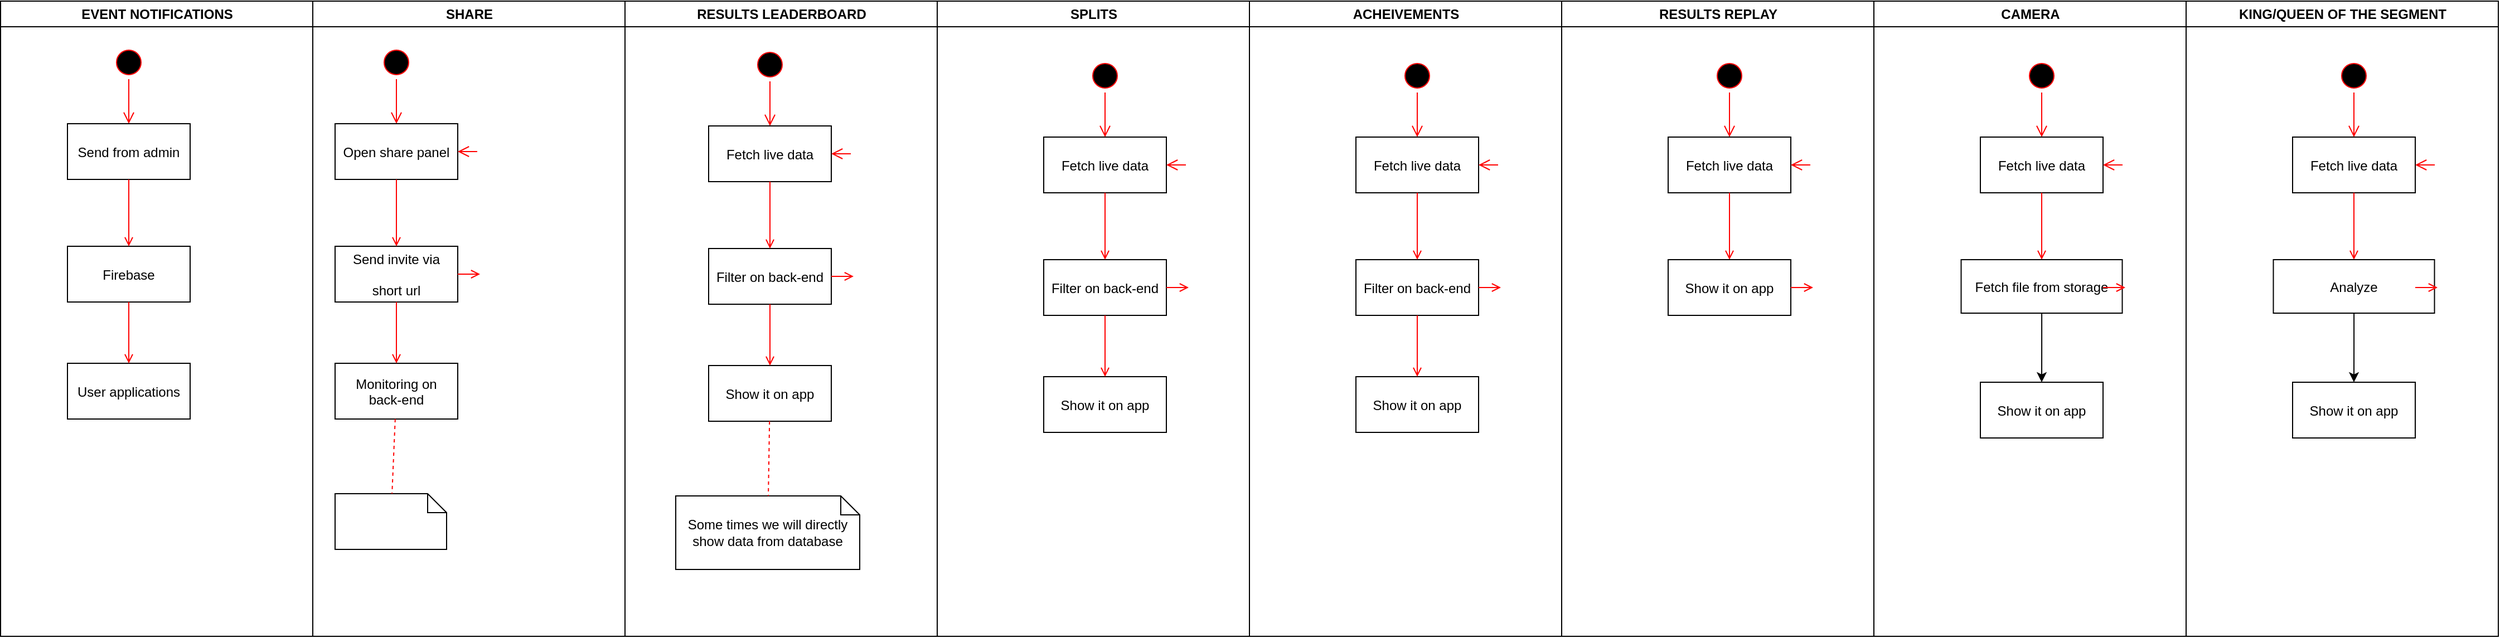 <mxfile version="14.9.6" type="github"><diagram name="Page-1" id="e7e014a7-5840-1c2e-5031-d8a46d1fe8dd"><mxGraphModel dx="1422" dy="780" grid="1" gridSize="10" guides="1" tooltips="1" connect="1" arrows="1" fold="1" page="1" pageScale="1" pageWidth="1169" pageHeight="826" background="none" math="0" shadow="0"><root><mxCell id="0"/><mxCell id="1" parent="0"/><mxCell id="2" value="EVENT NOTIFICATIONS" style="swimlane;whiteSpace=wrap" parent="1" vertex="1"><mxGeometry x="164.5" y="128" width="280" height="570" as="geometry"/></mxCell><mxCell id="5" value="" style="ellipse;shape=startState;fillColor=#000000;strokeColor=#ff0000;" parent="2" vertex="1"><mxGeometry x="100" y="40" width="30" height="30" as="geometry"/></mxCell><mxCell id="6" value="" style="edgeStyle=elbowEdgeStyle;elbow=horizontal;verticalAlign=bottom;endArrow=open;endSize=8;strokeColor=#FF0000;endFill=1;rounded=0" parent="2" source="5" target="7" edge="1"><mxGeometry x="100" y="40" as="geometry"><mxPoint x="115" y="110" as="targetPoint"/></mxGeometry></mxCell><mxCell id="7" value="Send from admin" style="" parent="2" vertex="1"><mxGeometry x="60" y="110" width="110" height="50" as="geometry"/></mxCell><mxCell id="8" value="Firebase" style="" parent="2" vertex="1"><mxGeometry x="60" y="220" width="110" height="50" as="geometry"/></mxCell><mxCell id="9" value="" style="endArrow=open;strokeColor=#FF0000;endFill=1;rounded=0" parent="2" source="7" target="8" edge="1"><mxGeometry relative="1" as="geometry"/></mxCell><mxCell id="10" value="User applications " style="" parent="2" vertex="1"><mxGeometry x="60" y="325" width="110" height="50" as="geometry"/></mxCell><mxCell id="11" value="" style="endArrow=open;strokeColor=#FF0000;endFill=1;rounded=0" parent="2" source="8" target="10" edge="1"><mxGeometry relative="1" as="geometry"/></mxCell><mxCell id="3" value="SHARE" style="swimlane;whiteSpace=wrap" parent="1" vertex="1"><mxGeometry x="444.5" y="128" width="280" height="570" as="geometry"/></mxCell><mxCell id="13" value="" style="ellipse;shape=startState;fillColor=#000000;strokeColor=#ff0000;" parent="3" vertex="1"><mxGeometry x="60" y="40" width="30" height="30" as="geometry"/></mxCell><mxCell id="14" value="" style="edgeStyle=elbowEdgeStyle;elbow=horizontal;verticalAlign=bottom;endArrow=open;endSize=8;strokeColor=#FF0000;endFill=1;rounded=0" parent="3" source="13" target="15" edge="1"><mxGeometry x="40" y="20" as="geometry"><mxPoint x="55" y="90" as="targetPoint"/></mxGeometry></mxCell><mxCell id="15" value="Open share panel " style="" parent="3" vertex="1"><mxGeometry x="20" y="110" width="110" height="50" as="geometry"/></mxCell><mxCell id="16" value="Send invite via &#xA;&#xA;short url" style="" parent="3" vertex="1"><mxGeometry x="20" y="220" width="110" height="50" as="geometry"/></mxCell><mxCell id="17" value="" style="endArrow=open;strokeColor=#FF0000;endFill=1;rounded=0" parent="3" source="15" target="16" edge="1"><mxGeometry relative="1" as="geometry"/></mxCell><mxCell id="18" value="Monitoring on&#xA;back-end" style="" parent="3" vertex="1"><mxGeometry x="20" y="325" width="110" height="50" as="geometry"/></mxCell><mxCell id="19" value="" style="endArrow=open;strokeColor=#FF0000;endFill=1;rounded=0" parent="3" source="16" target="18" edge="1"><mxGeometry relative="1" as="geometry"/></mxCell><mxCell id="24" value="" style="endArrow=open;strokeColor=#FF0000;endFill=1;rounded=0" parent="3" source="16" edge="1"><mxGeometry relative="1" as="geometry"><mxPoint x="150" y="245" as="targetPoint"/></mxGeometry></mxCell><mxCell id="26" value="" style="edgeStyle=elbowEdgeStyle;elbow=horizontal;verticalAlign=bottom;endArrow=open;endSize=8;strokeColor=#FF0000;endFill=1;rounded=0" parent="3" target="15" edge="1"><mxGeometry x="130" y="90" as="geometry"><mxPoint x="230" y="140" as="targetPoint"/><mxPoint x="147.5" y="135" as="sourcePoint"/></mxGeometry></mxCell><mxCell id="31" value="" style="shape=note;whiteSpace=wrap;size=17" parent="3" vertex="1"><mxGeometry x="20" y="442" width="100" height="50" as="geometry"/></mxCell><mxCell id="32" value="" style="endArrow=none;strokeColor=#FF0000;endFill=0;rounded=0;dashed=1" parent="3" source="18" target="31" edge="1"><mxGeometry relative="1" as="geometry"/></mxCell><mxCell id="4" value="RESULTS LEADERBOARD" style="swimlane;whiteSpace=wrap" parent="1" vertex="1"><mxGeometry x="724.5" y="128" width="280" height="570" as="geometry"/></mxCell><mxCell id="axMV0dmE0Cwp2PHtzFfn-47" value="" style="ellipse;shape=startState;fillColor=#000000;strokeColor=#ff0000;" vertex="1" parent="4"><mxGeometry x="115" y="42" width="30" height="30" as="geometry"/></mxCell><mxCell id="axMV0dmE0Cwp2PHtzFfn-48" value="" style="edgeStyle=elbowEdgeStyle;elbow=horizontal;verticalAlign=bottom;endArrow=open;endSize=8;strokeColor=#FF0000;endFill=1;rounded=0" edge="1" parent="4" source="axMV0dmE0Cwp2PHtzFfn-47" target="axMV0dmE0Cwp2PHtzFfn-49"><mxGeometry x="-349.5" y="-106" as="geometry"><mxPoint x="-334.5" y="-36" as="targetPoint"/></mxGeometry></mxCell><mxCell id="axMV0dmE0Cwp2PHtzFfn-49" value="Fetch live data" style="" vertex="1" parent="4"><mxGeometry x="75" y="112" width="110" height="50" as="geometry"/></mxCell><mxCell id="axMV0dmE0Cwp2PHtzFfn-50" value="Filter on back-end " style="" vertex="1" parent="4"><mxGeometry x="75" y="222" width="110" height="50" as="geometry"/></mxCell><mxCell id="axMV0dmE0Cwp2PHtzFfn-51" value="" style="endArrow=open;strokeColor=#FF0000;endFill=1;rounded=0" edge="1" parent="4" source="axMV0dmE0Cwp2PHtzFfn-49" target="axMV0dmE0Cwp2PHtzFfn-50"><mxGeometry relative="1" as="geometry"/></mxCell><mxCell id="axMV0dmE0Cwp2PHtzFfn-52" value="Show it on app" style="" vertex="1" parent="4"><mxGeometry x="75" y="327" width="110" height="50" as="geometry"/></mxCell><mxCell id="axMV0dmE0Cwp2PHtzFfn-53" value="" style="endArrow=open;strokeColor=#FF0000;endFill=1;rounded=0" edge="1" parent="4" source="axMV0dmE0Cwp2PHtzFfn-50" target="axMV0dmE0Cwp2PHtzFfn-52"><mxGeometry relative="1" as="geometry"/></mxCell><mxCell id="axMV0dmE0Cwp2PHtzFfn-54" value="" style="endArrow=open;strokeColor=#FF0000;endFill=1;rounded=0" edge="1" parent="4" source="axMV0dmE0Cwp2PHtzFfn-50"><mxGeometry relative="1" as="geometry"><mxPoint x="205" y="247" as="targetPoint"/></mxGeometry></mxCell><mxCell id="axMV0dmE0Cwp2PHtzFfn-55" value="" style="edgeStyle=elbowEdgeStyle;elbow=horizontal;verticalAlign=bottom;endArrow=open;endSize=8;strokeColor=#FF0000;endFill=1;rounded=0" edge="1" parent="4" target="axMV0dmE0Cwp2PHtzFfn-49"><mxGeometry x="-259.5" y="-36" as="geometry"><mxPoint x="-159.5" y="14" as="targetPoint"/><mxPoint x="202.5" y="137" as="sourcePoint"/></mxGeometry></mxCell><mxCell id="axMV0dmE0Cwp2PHtzFfn-56" value="Some times we will directly show data from database " style="shape=note;whiteSpace=wrap;size=17" vertex="1" parent="4"><mxGeometry x="45.5" y="444" width="165" height="66" as="geometry"/></mxCell><mxCell id="axMV0dmE0Cwp2PHtzFfn-57" value="" style="endArrow=none;strokeColor=#FF0000;endFill=0;rounded=0;dashed=1" edge="1" parent="4" source="axMV0dmE0Cwp2PHtzFfn-52" target="axMV0dmE0Cwp2PHtzFfn-56"><mxGeometry relative="1" as="geometry"/></mxCell><mxCell id="axMV0dmE0Cwp2PHtzFfn-58" value="SPLITS" style="swimlane;whiteSpace=wrap" vertex="1" parent="1"><mxGeometry x="1004.5" y="128" width="280" height="570" as="geometry"/></mxCell><mxCell id="axMV0dmE0Cwp2PHtzFfn-72" value="" style="ellipse;shape=startState;fillColor=#000000;strokeColor=#ff0000;" vertex="1" parent="axMV0dmE0Cwp2PHtzFfn-58"><mxGeometry x="135.5" y="52" width="30" height="30" as="geometry"/></mxCell><mxCell id="axMV0dmE0Cwp2PHtzFfn-73" value="" style="edgeStyle=elbowEdgeStyle;elbow=horizontal;verticalAlign=bottom;endArrow=open;endSize=8;strokeColor=#FF0000;endFill=1;rounded=0" edge="1" parent="axMV0dmE0Cwp2PHtzFfn-58" source="axMV0dmE0Cwp2PHtzFfn-72" target="axMV0dmE0Cwp2PHtzFfn-74"><mxGeometry x="-1053.5" y="-224" as="geometry"><mxPoint x="-1038.5" y="-154" as="targetPoint"/></mxGeometry></mxCell><mxCell id="axMV0dmE0Cwp2PHtzFfn-74" value="Fetch live data" style="" vertex="1" parent="axMV0dmE0Cwp2PHtzFfn-58"><mxGeometry x="95.5" y="122" width="110" height="50" as="geometry"/></mxCell><mxCell id="axMV0dmE0Cwp2PHtzFfn-75" value="Filter on back-end " style="" vertex="1" parent="axMV0dmE0Cwp2PHtzFfn-58"><mxGeometry x="95.5" y="232" width="110" height="50" as="geometry"/></mxCell><mxCell id="axMV0dmE0Cwp2PHtzFfn-76" value="" style="endArrow=open;strokeColor=#FF0000;endFill=1;rounded=0" edge="1" parent="axMV0dmE0Cwp2PHtzFfn-58" source="axMV0dmE0Cwp2PHtzFfn-74" target="axMV0dmE0Cwp2PHtzFfn-75"><mxGeometry relative="1" as="geometry"/></mxCell><mxCell id="axMV0dmE0Cwp2PHtzFfn-77" value="Show it on app" style="" vertex="1" parent="axMV0dmE0Cwp2PHtzFfn-58"><mxGeometry x="95.5" y="337" width="110" height="50" as="geometry"/></mxCell><mxCell id="axMV0dmE0Cwp2PHtzFfn-78" value="" style="endArrow=open;strokeColor=#FF0000;endFill=1;rounded=0" edge="1" parent="axMV0dmE0Cwp2PHtzFfn-58" source="axMV0dmE0Cwp2PHtzFfn-75" target="axMV0dmE0Cwp2PHtzFfn-77"><mxGeometry relative="1" as="geometry"/></mxCell><mxCell id="axMV0dmE0Cwp2PHtzFfn-79" value="" style="endArrow=open;strokeColor=#FF0000;endFill=1;rounded=0" edge="1" parent="axMV0dmE0Cwp2PHtzFfn-58" source="axMV0dmE0Cwp2PHtzFfn-75"><mxGeometry relative="1" as="geometry"><mxPoint x="225.5" y="257" as="targetPoint"/></mxGeometry></mxCell><mxCell id="axMV0dmE0Cwp2PHtzFfn-80" value="" style="edgeStyle=elbowEdgeStyle;elbow=horizontal;verticalAlign=bottom;endArrow=open;endSize=8;strokeColor=#FF0000;endFill=1;rounded=0" edge="1" parent="axMV0dmE0Cwp2PHtzFfn-58" target="axMV0dmE0Cwp2PHtzFfn-74"><mxGeometry x="-963.5" y="-154" as="geometry"><mxPoint x="-863.5" y="-104" as="targetPoint"/><mxPoint x="223" y="147" as="sourcePoint"/></mxGeometry></mxCell><mxCell id="axMV0dmE0Cwp2PHtzFfn-82" value="RESULTS REPLAY" style="swimlane;whiteSpace=wrap" vertex="1" parent="1"><mxGeometry x="1564.5" y="128" width="280" height="570" as="geometry"/></mxCell><mxCell id="axMV0dmE0Cwp2PHtzFfn-83" value="" style="ellipse;shape=startState;fillColor=#000000;strokeColor=#ff0000;" vertex="1" parent="axMV0dmE0Cwp2PHtzFfn-82"><mxGeometry x="135.5" y="52" width="30" height="30" as="geometry"/></mxCell><mxCell id="axMV0dmE0Cwp2PHtzFfn-84" value="" style="edgeStyle=elbowEdgeStyle;elbow=horizontal;verticalAlign=bottom;endArrow=open;endSize=8;strokeColor=#FF0000;endFill=1;rounded=0" edge="1" parent="axMV0dmE0Cwp2PHtzFfn-82" source="axMV0dmE0Cwp2PHtzFfn-83" target="axMV0dmE0Cwp2PHtzFfn-85"><mxGeometry x="-1053.5" y="-224" as="geometry"><mxPoint x="-1038.5" y="-154" as="targetPoint"/></mxGeometry></mxCell><mxCell id="axMV0dmE0Cwp2PHtzFfn-85" value="Fetch live data" style="" vertex="1" parent="axMV0dmE0Cwp2PHtzFfn-82"><mxGeometry x="95.5" y="122" width="110" height="50" as="geometry"/></mxCell><mxCell id="axMV0dmE0Cwp2PHtzFfn-87" value="" style="endArrow=open;strokeColor=#FF0000;endFill=1;rounded=0" edge="1" parent="axMV0dmE0Cwp2PHtzFfn-82" source="axMV0dmE0Cwp2PHtzFfn-85"><mxGeometry relative="1" as="geometry"><mxPoint x="150.5" y="232" as="targetPoint"/></mxGeometry></mxCell><mxCell id="axMV0dmE0Cwp2PHtzFfn-88" value="Show it on app" style="" vertex="1" parent="axMV0dmE0Cwp2PHtzFfn-82"><mxGeometry x="95.5" y="232" width="110" height="50" as="geometry"/></mxCell><mxCell id="axMV0dmE0Cwp2PHtzFfn-90" value="" style="endArrow=open;strokeColor=#FF0000;endFill=1;rounded=0" edge="1" parent="axMV0dmE0Cwp2PHtzFfn-82"><mxGeometry relative="1" as="geometry"><mxPoint x="225.5" y="257" as="targetPoint"/><mxPoint x="205.5" y="257" as="sourcePoint"/></mxGeometry></mxCell><mxCell id="axMV0dmE0Cwp2PHtzFfn-91" value="" style="edgeStyle=elbowEdgeStyle;elbow=horizontal;verticalAlign=bottom;endArrow=open;endSize=8;strokeColor=#FF0000;endFill=1;rounded=0" edge="1" parent="axMV0dmE0Cwp2PHtzFfn-82" target="axMV0dmE0Cwp2PHtzFfn-85"><mxGeometry x="-963.5" y="-154" as="geometry"><mxPoint x="-863.5" y="-104" as="targetPoint"/><mxPoint x="223" y="147" as="sourcePoint"/></mxGeometry></mxCell><mxCell id="axMV0dmE0Cwp2PHtzFfn-92" value="ACHEIVEMENTS" style="swimlane;whiteSpace=wrap" vertex="1" parent="1"><mxGeometry x="1284.5" y="128" width="280" height="570" as="geometry"/></mxCell><mxCell id="axMV0dmE0Cwp2PHtzFfn-93" value="" style="ellipse;shape=startState;fillColor=#000000;strokeColor=#ff0000;" vertex="1" parent="axMV0dmE0Cwp2PHtzFfn-92"><mxGeometry x="135.5" y="52" width="30" height="30" as="geometry"/></mxCell><mxCell id="axMV0dmE0Cwp2PHtzFfn-94" value="" style="edgeStyle=elbowEdgeStyle;elbow=horizontal;verticalAlign=bottom;endArrow=open;endSize=8;strokeColor=#FF0000;endFill=1;rounded=0" edge="1" parent="axMV0dmE0Cwp2PHtzFfn-92" source="axMV0dmE0Cwp2PHtzFfn-93" target="axMV0dmE0Cwp2PHtzFfn-95"><mxGeometry x="-1053.5" y="-224" as="geometry"><mxPoint x="-1038.5" y="-154" as="targetPoint"/></mxGeometry></mxCell><mxCell id="axMV0dmE0Cwp2PHtzFfn-95" value="Fetch live data" style="" vertex="1" parent="axMV0dmE0Cwp2PHtzFfn-92"><mxGeometry x="95.5" y="122" width="110" height="50" as="geometry"/></mxCell><mxCell id="axMV0dmE0Cwp2PHtzFfn-96" value="Filter on back-end " style="" vertex="1" parent="axMV0dmE0Cwp2PHtzFfn-92"><mxGeometry x="95.5" y="232" width="110" height="50" as="geometry"/></mxCell><mxCell id="axMV0dmE0Cwp2PHtzFfn-97" value="" style="endArrow=open;strokeColor=#FF0000;endFill=1;rounded=0" edge="1" parent="axMV0dmE0Cwp2PHtzFfn-92" source="axMV0dmE0Cwp2PHtzFfn-95" target="axMV0dmE0Cwp2PHtzFfn-96"><mxGeometry relative="1" as="geometry"/></mxCell><mxCell id="axMV0dmE0Cwp2PHtzFfn-98" value="Show it on app" style="" vertex="1" parent="axMV0dmE0Cwp2PHtzFfn-92"><mxGeometry x="95.5" y="337" width="110" height="50" as="geometry"/></mxCell><mxCell id="axMV0dmE0Cwp2PHtzFfn-99" value="" style="endArrow=open;strokeColor=#FF0000;endFill=1;rounded=0" edge="1" parent="axMV0dmE0Cwp2PHtzFfn-92" source="axMV0dmE0Cwp2PHtzFfn-96" target="axMV0dmE0Cwp2PHtzFfn-98"><mxGeometry relative="1" as="geometry"/></mxCell><mxCell id="axMV0dmE0Cwp2PHtzFfn-100" value="" style="endArrow=open;strokeColor=#FF0000;endFill=1;rounded=0" edge="1" parent="axMV0dmE0Cwp2PHtzFfn-92" source="axMV0dmE0Cwp2PHtzFfn-96"><mxGeometry relative="1" as="geometry"><mxPoint x="225.5" y="257" as="targetPoint"/></mxGeometry></mxCell><mxCell id="axMV0dmE0Cwp2PHtzFfn-101" value="" style="edgeStyle=elbowEdgeStyle;elbow=horizontal;verticalAlign=bottom;endArrow=open;endSize=8;strokeColor=#FF0000;endFill=1;rounded=0" edge="1" parent="axMV0dmE0Cwp2PHtzFfn-92" target="axMV0dmE0Cwp2PHtzFfn-95"><mxGeometry x="-963.5" y="-154" as="geometry"><mxPoint x="-863.5" y="-104" as="targetPoint"/><mxPoint x="223" y="147" as="sourcePoint"/></mxGeometry></mxCell><mxCell id="axMV0dmE0Cwp2PHtzFfn-102" value="CAMERA" style="swimlane;whiteSpace=wrap" vertex="1" parent="1"><mxGeometry x="1844.5" y="128" width="280" height="570" as="geometry"/></mxCell><mxCell id="axMV0dmE0Cwp2PHtzFfn-103" value="" style="ellipse;shape=startState;fillColor=#000000;strokeColor=#ff0000;" vertex="1" parent="axMV0dmE0Cwp2PHtzFfn-102"><mxGeometry x="135.5" y="52" width="30" height="30" as="geometry"/></mxCell><mxCell id="axMV0dmE0Cwp2PHtzFfn-104" value="" style="edgeStyle=elbowEdgeStyle;elbow=horizontal;verticalAlign=bottom;endArrow=open;endSize=8;strokeColor=#FF0000;endFill=1;rounded=0" edge="1" parent="axMV0dmE0Cwp2PHtzFfn-102" source="axMV0dmE0Cwp2PHtzFfn-103" target="axMV0dmE0Cwp2PHtzFfn-105"><mxGeometry x="-1053.5" y="-224" as="geometry"><mxPoint x="-1038.5" y="-154" as="targetPoint"/></mxGeometry></mxCell><mxCell id="axMV0dmE0Cwp2PHtzFfn-105" value="Fetch live data" style="" vertex="1" parent="axMV0dmE0Cwp2PHtzFfn-102"><mxGeometry x="95.5" y="122" width="110" height="50" as="geometry"/></mxCell><mxCell id="axMV0dmE0Cwp2PHtzFfn-106" value="" style="endArrow=open;strokeColor=#FF0000;endFill=1;rounded=0" edge="1" parent="axMV0dmE0Cwp2PHtzFfn-102" source="axMV0dmE0Cwp2PHtzFfn-105"><mxGeometry relative="1" as="geometry"><mxPoint x="150.5" y="232" as="targetPoint"/></mxGeometry></mxCell><mxCell id="axMV0dmE0Cwp2PHtzFfn-111" value="" style="edgeStyle=orthogonalEdgeStyle;rounded=0;orthogonalLoop=1;jettySize=auto;html=1;" edge="1" parent="axMV0dmE0Cwp2PHtzFfn-102" source="axMV0dmE0Cwp2PHtzFfn-107" target="axMV0dmE0Cwp2PHtzFfn-110"><mxGeometry relative="1" as="geometry"/></mxCell><mxCell id="axMV0dmE0Cwp2PHtzFfn-107" value="Fetch file from storage" style="" vertex="1" parent="axMV0dmE0Cwp2PHtzFfn-102"><mxGeometry x="78.25" y="232" width="144.5" height="48" as="geometry"/></mxCell><mxCell id="axMV0dmE0Cwp2PHtzFfn-108" value="" style="endArrow=open;strokeColor=#FF0000;endFill=1;rounded=0" edge="1" parent="axMV0dmE0Cwp2PHtzFfn-102"><mxGeometry relative="1" as="geometry"><mxPoint x="225.5" y="257" as="targetPoint"/><mxPoint x="205.5" y="257" as="sourcePoint"/></mxGeometry></mxCell><mxCell id="axMV0dmE0Cwp2PHtzFfn-109" value="" style="edgeStyle=elbowEdgeStyle;elbow=horizontal;verticalAlign=bottom;endArrow=open;endSize=8;strokeColor=#FF0000;endFill=1;rounded=0" edge="1" parent="axMV0dmE0Cwp2PHtzFfn-102" target="axMV0dmE0Cwp2PHtzFfn-105"><mxGeometry x="-963.5" y="-154" as="geometry"><mxPoint x="-863.5" y="-104" as="targetPoint"/><mxPoint x="223" y="147" as="sourcePoint"/></mxGeometry></mxCell><mxCell id="axMV0dmE0Cwp2PHtzFfn-110" value="Show it on app" style="" vertex="1" parent="axMV0dmE0Cwp2PHtzFfn-102"><mxGeometry x="95.5" y="342" width="110" height="50" as="geometry"/></mxCell><mxCell id="axMV0dmE0Cwp2PHtzFfn-112" value="KING/QUEEN OF THE SEGMENT" style="swimlane;whiteSpace=wrap" vertex="1" parent="1"><mxGeometry x="2124.5" y="128" width="280" height="570" as="geometry"/></mxCell><mxCell id="axMV0dmE0Cwp2PHtzFfn-113" value="" style="ellipse;shape=startState;fillColor=#000000;strokeColor=#ff0000;" vertex="1" parent="axMV0dmE0Cwp2PHtzFfn-112"><mxGeometry x="135.5" y="52" width="30" height="30" as="geometry"/></mxCell><mxCell id="axMV0dmE0Cwp2PHtzFfn-114" value="" style="edgeStyle=elbowEdgeStyle;elbow=horizontal;verticalAlign=bottom;endArrow=open;endSize=8;strokeColor=#FF0000;endFill=1;rounded=0" edge="1" parent="axMV0dmE0Cwp2PHtzFfn-112" source="axMV0dmE0Cwp2PHtzFfn-113" target="axMV0dmE0Cwp2PHtzFfn-115"><mxGeometry x="-1053.5" y="-224" as="geometry"><mxPoint x="-1038.5" y="-154" as="targetPoint"/></mxGeometry></mxCell><mxCell id="axMV0dmE0Cwp2PHtzFfn-115" value="Fetch live data" style="" vertex="1" parent="axMV0dmE0Cwp2PHtzFfn-112"><mxGeometry x="95.5" y="122" width="110" height="50" as="geometry"/></mxCell><mxCell id="axMV0dmE0Cwp2PHtzFfn-116" value="" style="endArrow=open;strokeColor=#FF0000;endFill=1;rounded=0" edge="1" parent="axMV0dmE0Cwp2PHtzFfn-112" source="axMV0dmE0Cwp2PHtzFfn-115"><mxGeometry relative="1" as="geometry"><mxPoint x="150.5" y="232" as="targetPoint"/></mxGeometry></mxCell><mxCell id="axMV0dmE0Cwp2PHtzFfn-117" value="" style="edgeStyle=orthogonalEdgeStyle;rounded=0;orthogonalLoop=1;jettySize=auto;html=1;" edge="1" parent="axMV0dmE0Cwp2PHtzFfn-112" source="axMV0dmE0Cwp2PHtzFfn-118" target="axMV0dmE0Cwp2PHtzFfn-121"><mxGeometry relative="1" as="geometry"/></mxCell><mxCell id="axMV0dmE0Cwp2PHtzFfn-118" value="Analyze " style="" vertex="1" parent="axMV0dmE0Cwp2PHtzFfn-112"><mxGeometry x="78.25" y="232" width="144.5" height="48" as="geometry"/></mxCell><mxCell id="axMV0dmE0Cwp2PHtzFfn-119" value="" style="endArrow=open;strokeColor=#FF0000;endFill=1;rounded=0" edge="1" parent="axMV0dmE0Cwp2PHtzFfn-112"><mxGeometry relative="1" as="geometry"><mxPoint x="225.5" y="257" as="targetPoint"/><mxPoint x="205.5" y="257" as="sourcePoint"/></mxGeometry></mxCell><mxCell id="axMV0dmE0Cwp2PHtzFfn-120" value="" style="edgeStyle=elbowEdgeStyle;elbow=horizontal;verticalAlign=bottom;endArrow=open;endSize=8;strokeColor=#FF0000;endFill=1;rounded=0" edge="1" parent="axMV0dmE0Cwp2PHtzFfn-112" target="axMV0dmE0Cwp2PHtzFfn-115"><mxGeometry x="-963.5" y="-154" as="geometry"><mxPoint x="-863.5" y="-104" as="targetPoint"/><mxPoint x="223" y="147" as="sourcePoint"/></mxGeometry></mxCell><mxCell id="axMV0dmE0Cwp2PHtzFfn-121" value="Show it on app" style="" vertex="1" parent="axMV0dmE0Cwp2PHtzFfn-112"><mxGeometry x="95.5" y="342" width="110" height="50" as="geometry"/></mxCell></root></mxGraphModel></diagram></mxfile>